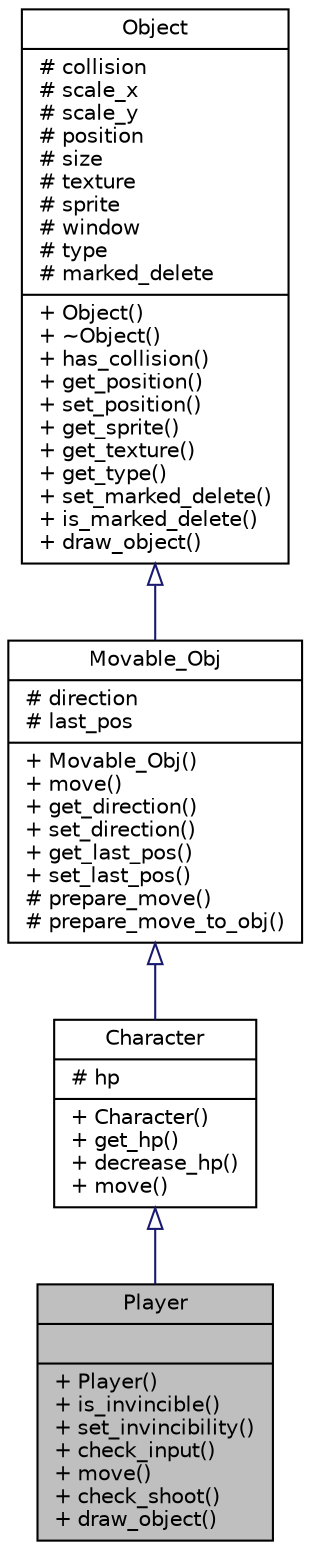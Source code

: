 digraph "Player"
{
  edge [fontname="Helvetica",fontsize="10",labelfontname="Helvetica",labelfontsize="10"];
  node [fontname="Helvetica",fontsize="10",shape=record];
  Node0 [label="{Player\n||+ Player()\l+ is_invincible()\l+ set_invincibility()\l+ check_input()\l+ move()\l+ check_shoot()\l+ draw_object()\l}",height=0.2,width=0.4,color="black", fillcolor="grey75", style="filled", fontcolor="black"];
  Node1 -> Node0 [dir="back",color="midnightblue",fontsize="10",style="solid",arrowtail="onormal",fontname="Helvetica"];
  Node1 [label="{Character\n|# hp\l|+ Character()\l+ get_hp()\l+ decrease_hp()\l+ move()\l}",height=0.2,width=0.4,color="black", fillcolor="white", style="filled",URL="$classCharacter.html"];
  Node2 -> Node1 [dir="back",color="midnightblue",fontsize="10",style="solid",arrowtail="onormal",fontname="Helvetica"];
  Node2 [label="{Movable_Obj\n|# direction\l# last_pos\l|+ Movable_Obj()\l+ move()\l+ get_direction()\l+ set_direction()\l+ get_last_pos()\l+ set_last_pos()\l# prepare_move()\l# prepare_move_to_obj()\l}",height=0.2,width=0.4,color="black", fillcolor="white", style="filled",URL="$classMovable__Obj.html"];
  Node3 -> Node2 [dir="back",color="midnightblue",fontsize="10",style="solid",arrowtail="onormal",fontname="Helvetica"];
  Node3 [label="{Object\n|# collision\l# scale_x\l# scale_y\l# position\l# size\l# texture\l# sprite\l# window\l# type\l# marked_delete\l|+ Object()\l+ ~Object()\l+ has_collision()\l+ get_position()\l+ set_position()\l+ get_sprite()\l+ get_texture()\l+ get_type()\l+ set_marked_delete()\l+ is_marked_delete()\l+ draw_object()\l}",height=0.2,width=0.4,color="black", fillcolor="white", style="filled",URL="$classObject.html"];
}
